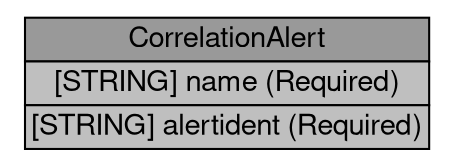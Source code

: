 digraph CorrelationAlert {
	graph [bb="0,0,209,71",
		rankdir=LR
	];
	node [label="\N"];
	CorrelationAlert	 [height=0.98611,
		label=<<table BORDER="0" CELLBORDER="1" CELLSPACING="0"> <tr> <td BGCOLOR="#999999" HREF="/idmef_parser/IDMEFv1/CorrelationAlert.html" TITLE="The CorrelationAlert class carries additional information related to the correlation of alert information. It is intended to group one or more previously-sent alerts together, to say &quot;these alerts are all related&quot;. "><FONT FACE="Nimbus Sans L">CorrelationAlert</FONT></td> </tr>" %<tr><td BGCOLOR="#BFBFBF"  HREF="/idmef_parser/IDMEFv1/CorrelationAlert.html" TITLE="The reason for grouping the alerts together, for example, a particular correlation method."><FONT FACE="Nimbus Sans L">[STRING] name (Required)</FONT></td></tr>%<tr><td BGCOLOR="#BFBFBF"  HREF="/idmef_parser/IDMEFv1/CorrelationAlert.html" TITLE="The list of alert identifiers that are related to this alert.  Because alert identifiers are only unique across the alerts sent by a single analyzer, the optional &quot;analyzerid&quot; attribute of &quot;alertident&quot; should be used to identify the analyzer that a particular alert came from.  If the &quot;analyzerid&quot; is not provided, the alert is assumed to have come from the same analyzer that is sending the CorrelationAlert."><FONT FACE="Nimbus Sans L">[STRING] alertident (Required)</FONT></td></tr>%</table>>,
		pos="104.5,35.5",
		shape=plaintext,
		width=2.9028];
}

